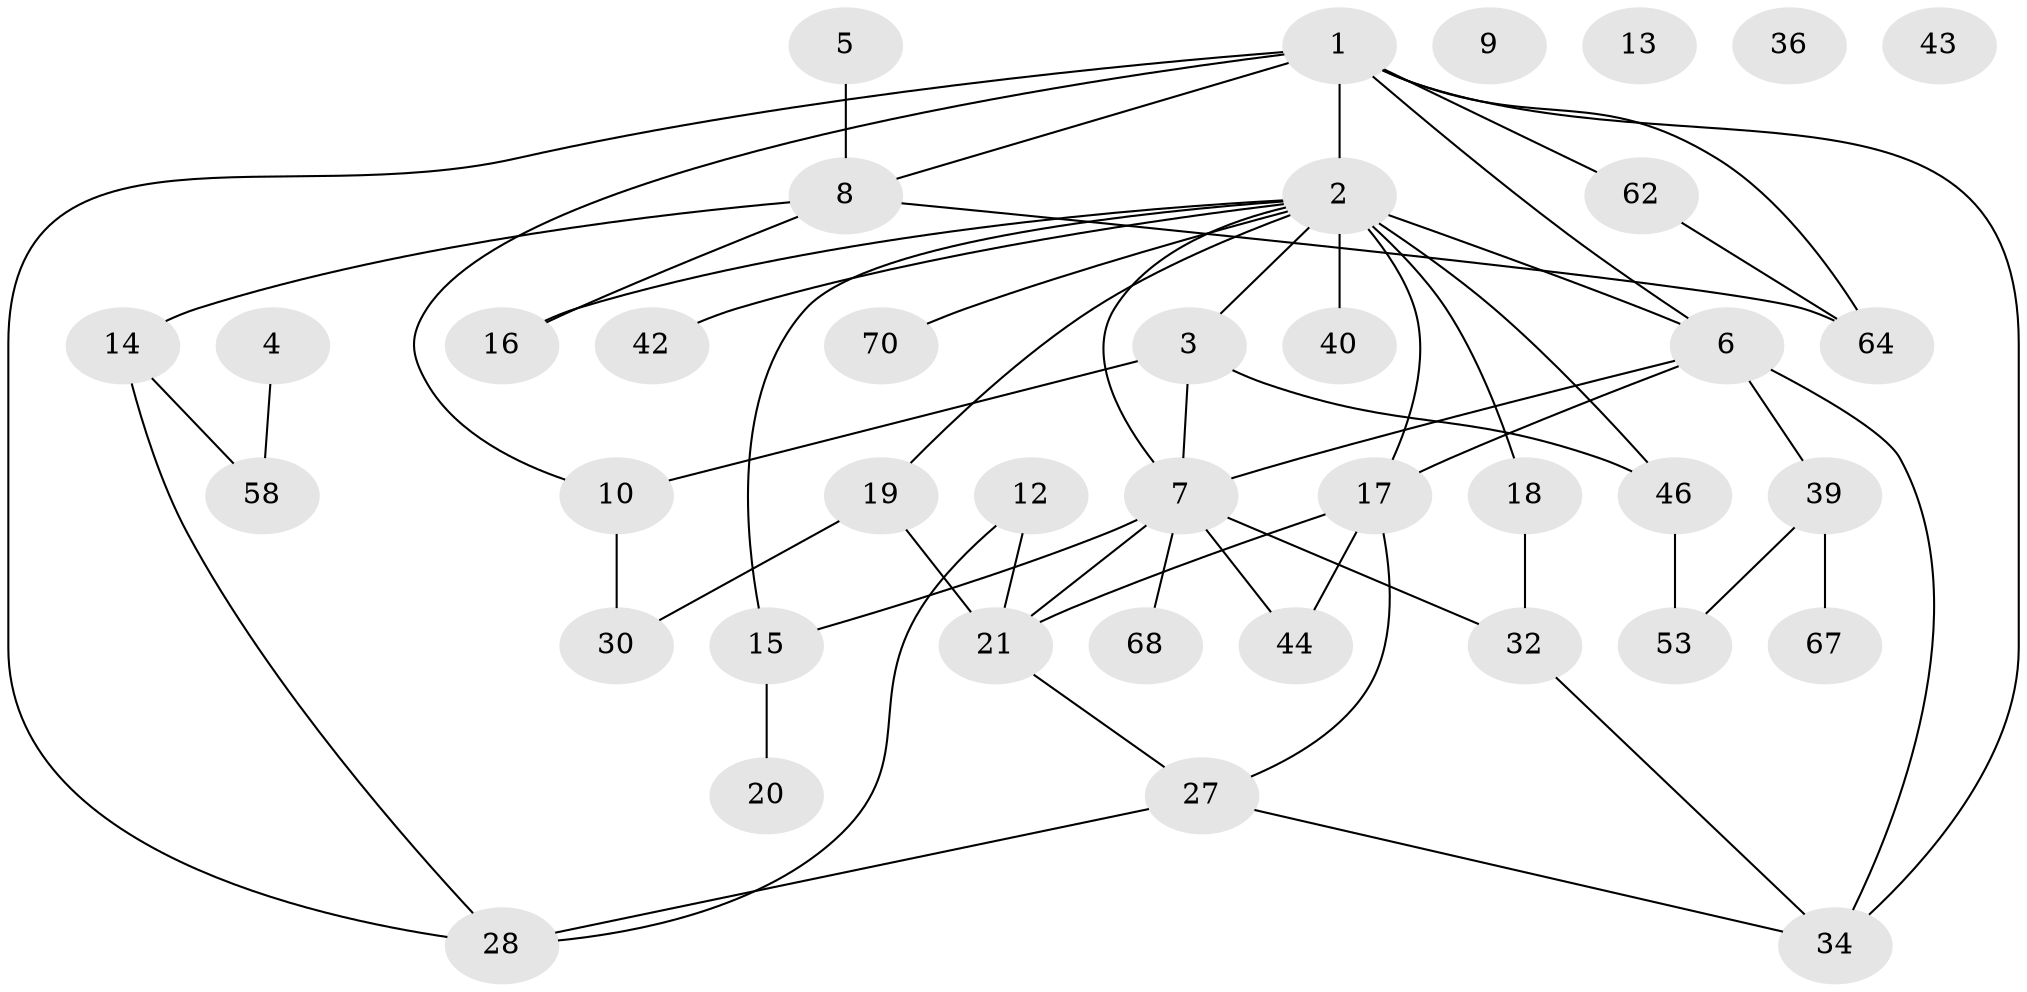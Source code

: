 // original degree distribution, {4: 0.20512820512820512, 7: 0.01282051282051282, 1: 0.19230769230769232, 2: 0.32051282051282054, 3: 0.1282051282051282, 0: 0.05128205128205128, 5: 0.07692307692307693, 6: 0.01282051282051282}
// Generated by graph-tools (version 1.1) at 2025/13/03/09/25 04:13:09]
// undirected, 39 vertices, 57 edges
graph export_dot {
graph [start="1"]
  node [color=gray90,style=filled];
  1 [super="+55+59+11"];
  2 [super="+22+73+25"];
  3 [super="+60"];
  4 [super="+57"];
  5 [super="+24"];
  6 [super="+66"];
  7 [super="+48+63+47"];
  8 [super="+50"];
  9;
  10 [super="+38"];
  12;
  13;
  14 [super="+69+51+31"];
  15 [super="+26"];
  16;
  17 [super="+29"];
  18;
  19 [super="+35"];
  20 [super="+71"];
  21 [super="+23"];
  27 [super="+41+49"];
  28 [super="+61"];
  30 [super="+52"];
  32 [super="+37"];
  34 [super="+76"];
  36;
  39 [super="+72+45"];
  40;
  42;
  43;
  44;
  46;
  53;
  58;
  62;
  64;
  67;
  68;
  70;
  1 -- 64;
  1 -- 2 [weight=2];
  1 -- 34;
  1 -- 10;
  1 -- 28;
  1 -- 62;
  1 -- 6;
  1 -- 8;
  2 -- 46 [weight=2];
  2 -- 70;
  2 -- 15;
  2 -- 3;
  2 -- 17 [weight=2];
  2 -- 6;
  2 -- 19;
  2 -- 16;
  2 -- 18;
  2 -- 7;
  2 -- 40;
  2 -- 42;
  3 -- 46;
  3 -- 7;
  3 -- 10;
  4 -- 58;
  5 -- 8;
  6 -- 34;
  6 -- 39;
  6 -- 17;
  6 -- 7;
  7 -- 32;
  7 -- 68;
  7 -- 44;
  7 -- 15 [weight=2];
  7 -- 21;
  8 -- 14;
  8 -- 64;
  8 -- 16;
  10 -- 30;
  12 -- 28;
  12 -- 21;
  14 -- 58;
  14 -- 28;
  15 -- 20;
  17 -- 27;
  17 -- 44;
  17 -- 21;
  18 -- 32;
  19 -- 21;
  19 -- 30;
  21 -- 27;
  27 -- 28;
  27 -- 34;
  32 -- 34;
  39 -- 67;
  39 -- 53;
  46 -- 53;
  62 -- 64;
}
